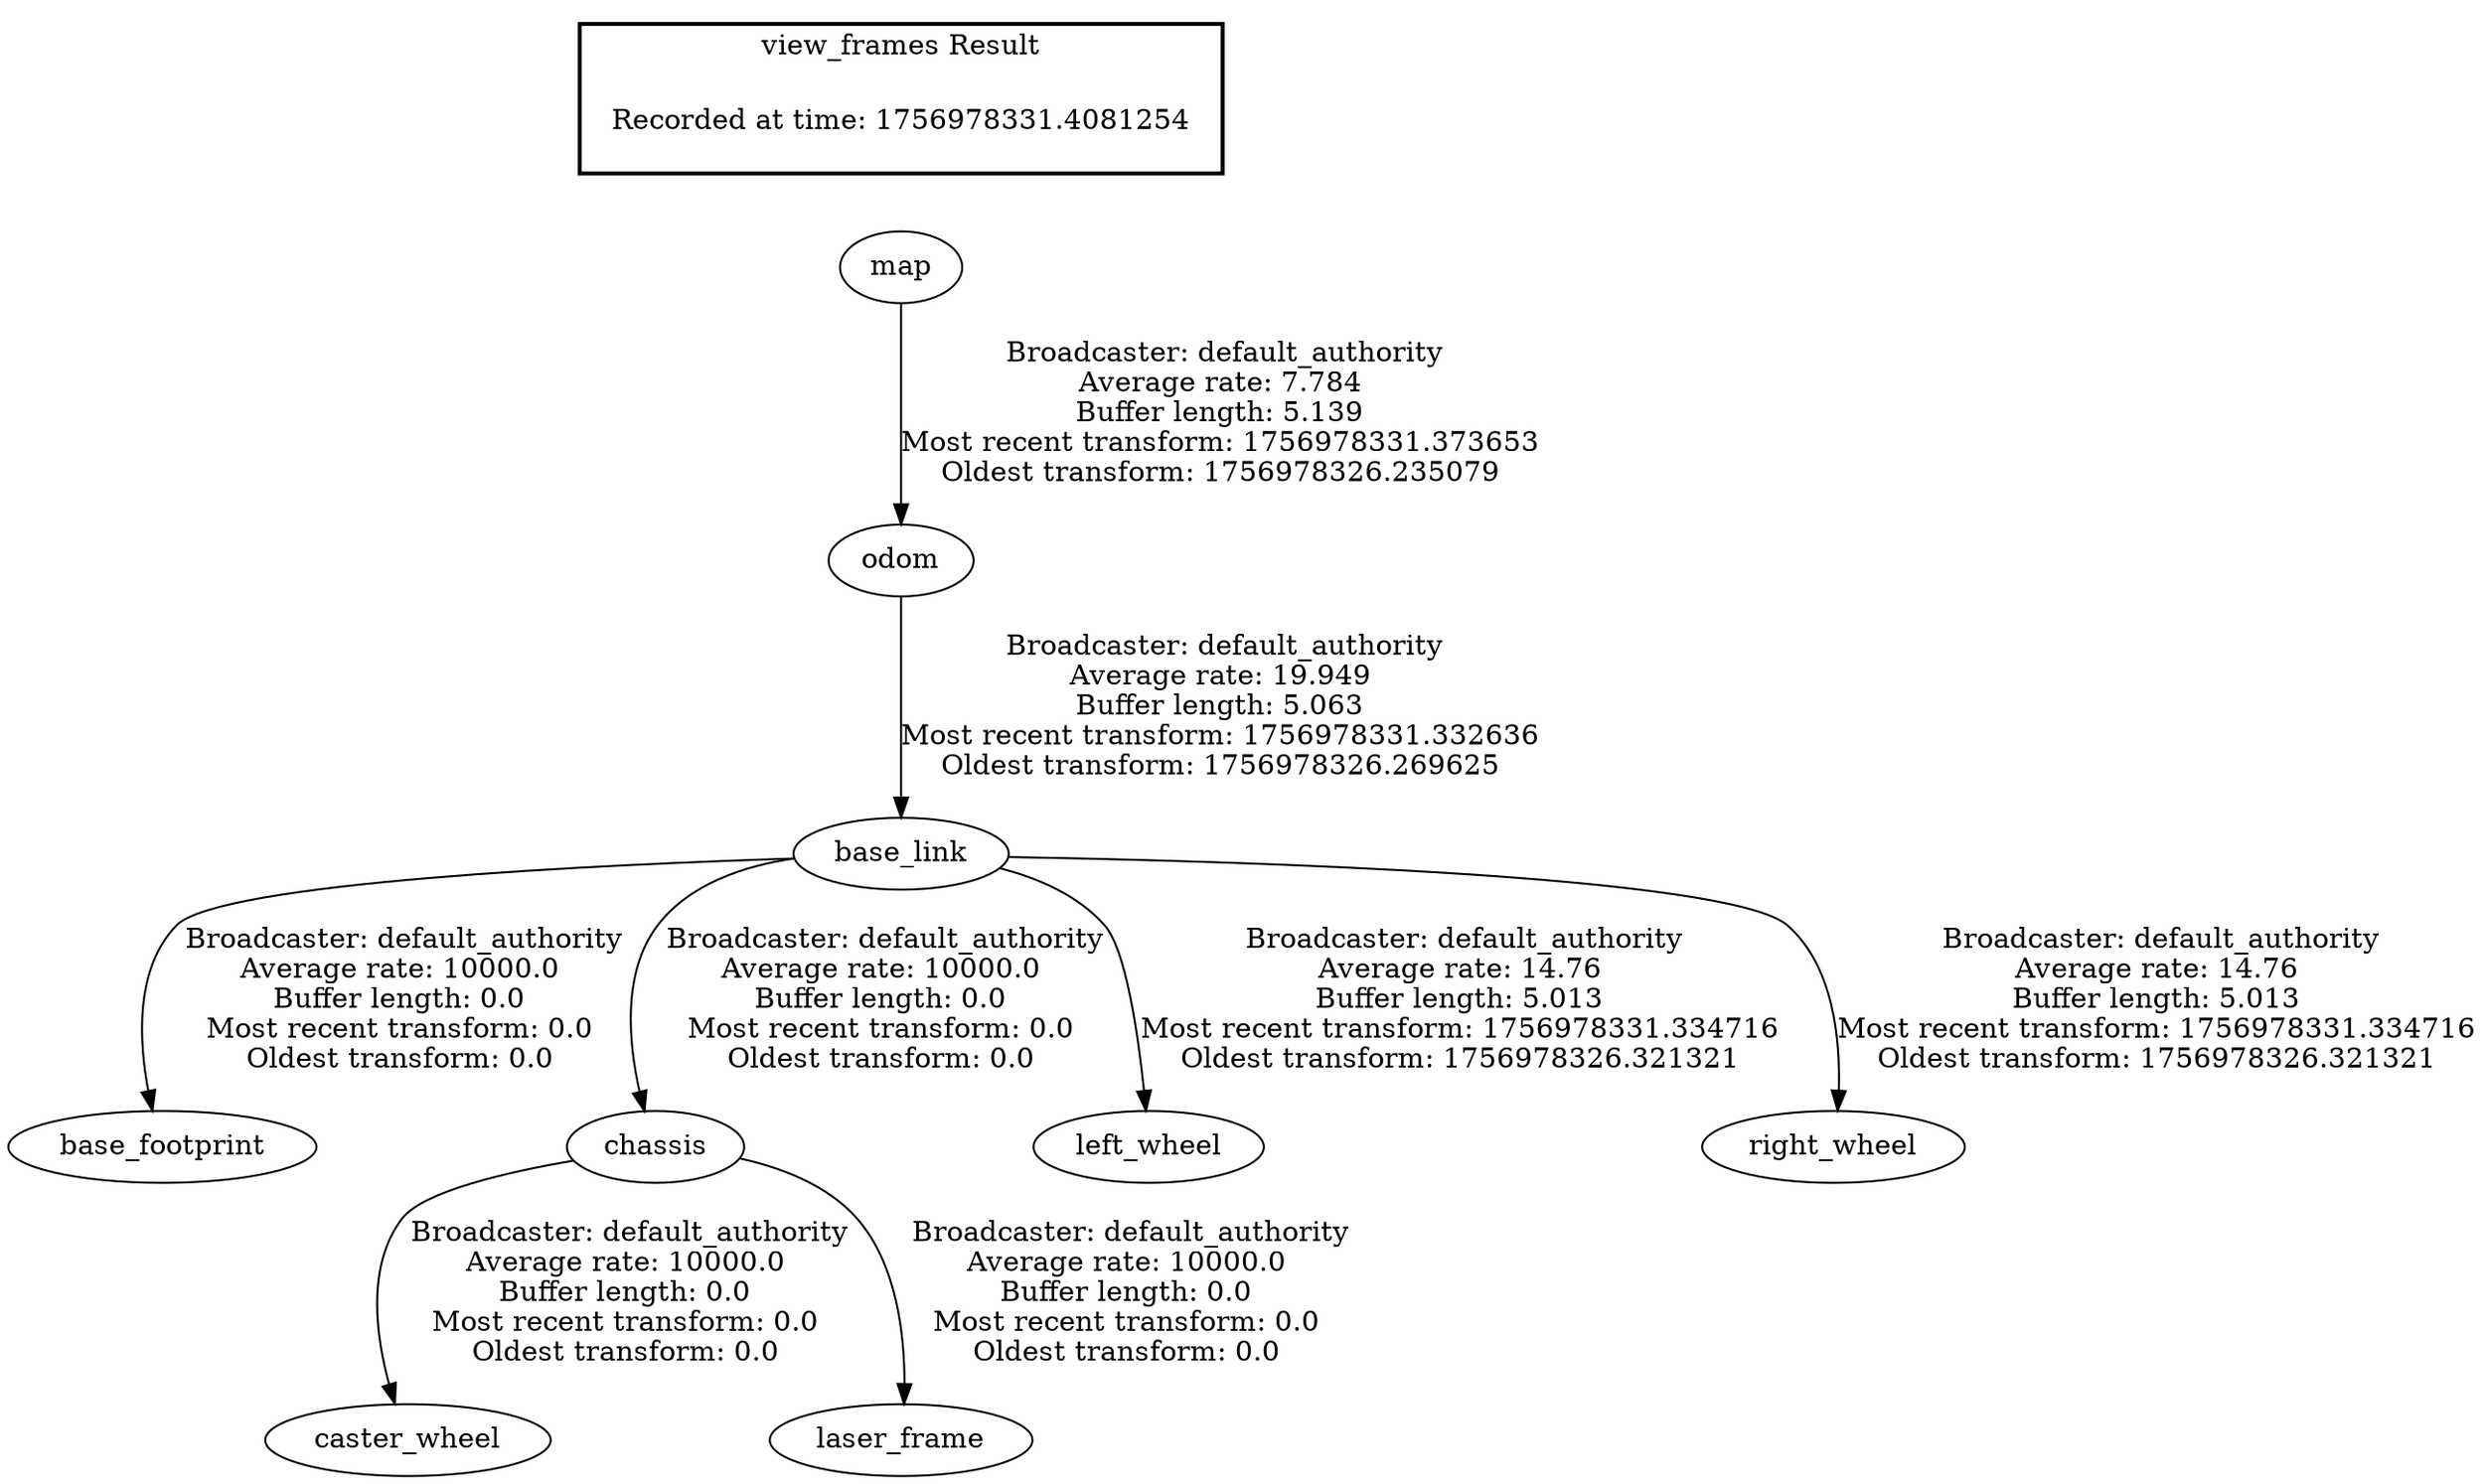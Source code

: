 digraph G {
"map" -> "odom"[label=" Broadcaster: default_authority\nAverage rate: 7.784\nBuffer length: 5.139\nMost recent transform: 1756978331.373653\nOldest transform: 1756978326.235079\n"];
"base_link" -> "base_footprint"[label=" Broadcaster: default_authority\nAverage rate: 10000.0\nBuffer length: 0.0\nMost recent transform: 0.0\nOldest transform: 0.0\n"];
"odom" -> "base_link"[label=" Broadcaster: default_authority\nAverage rate: 19.949\nBuffer length: 5.063\nMost recent transform: 1756978331.332636\nOldest transform: 1756978326.269625\n"];
"chassis" -> "caster_wheel"[label=" Broadcaster: default_authority\nAverage rate: 10000.0\nBuffer length: 0.0\nMost recent transform: 0.0\nOldest transform: 0.0\n"];
"base_link" -> "chassis"[label=" Broadcaster: default_authority\nAverage rate: 10000.0\nBuffer length: 0.0\nMost recent transform: 0.0\nOldest transform: 0.0\n"];
"chassis" -> "laser_frame"[label=" Broadcaster: default_authority\nAverage rate: 10000.0\nBuffer length: 0.0\nMost recent transform: 0.0\nOldest transform: 0.0\n"];
"base_link" -> "left_wheel"[label=" Broadcaster: default_authority\nAverage rate: 14.76\nBuffer length: 5.013\nMost recent transform: 1756978331.334716\nOldest transform: 1756978326.321321\n"];
"base_link" -> "right_wheel"[label=" Broadcaster: default_authority\nAverage rate: 14.76\nBuffer length: 5.013\nMost recent transform: 1756978331.334716\nOldest transform: 1756978326.321321\n"];
edge [style=invis];
 subgraph cluster_legend { style=bold; color=black; label ="view_frames Result";
"Recorded at time: 1756978331.4081254"[ shape=plaintext ] ;
}->"map";
}